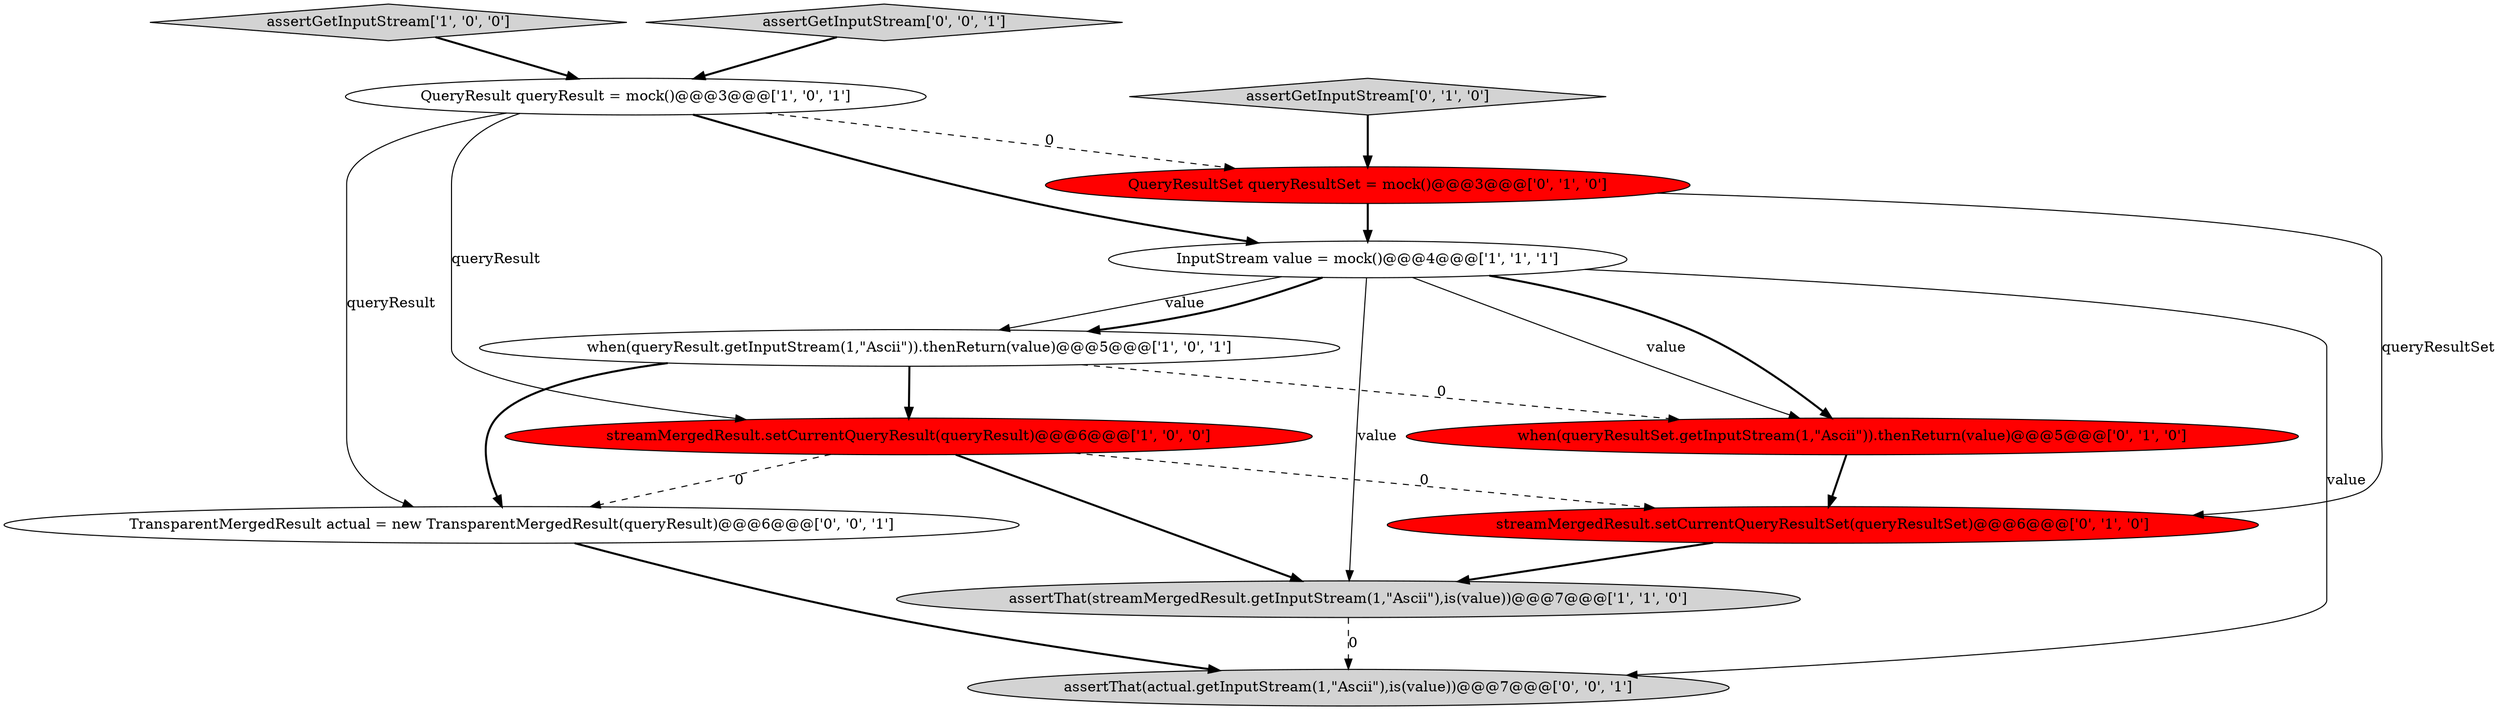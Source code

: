 digraph {
1 [style = filled, label = "streamMergedResult.setCurrentQueryResult(queryResult)@@@6@@@['1', '0', '0']", fillcolor = red, shape = ellipse image = "AAA1AAABBB1BBB"];
9 [style = filled, label = "QueryResultSet queryResultSet = mock()@@@3@@@['0', '1', '0']", fillcolor = red, shape = ellipse image = "AAA1AAABBB2BBB"];
4 [style = filled, label = "InputStream value = mock()@@@4@@@['1', '1', '1']", fillcolor = white, shape = ellipse image = "AAA0AAABBB1BBB"];
2 [style = filled, label = "assertGetInputStream['1', '0', '0']", fillcolor = lightgray, shape = diamond image = "AAA0AAABBB1BBB"];
12 [style = filled, label = "TransparentMergedResult actual = new TransparentMergedResult(queryResult)@@@6@@@['0', '0', '1']", fillcolor = white, shape = ellipse image = "AAA0AAABBB3BBB"];
10 [style = filled, label = "assertGetInputStream['0', '0', '1']", fillcolor = lightgray, shape = diamond image = "AAA0AAABBB3BBB"];
11 [style = filled, label = "assertThat(actual.getInputStream(1,\"Ascii\"),is(value))@@@7@@@['0', '0', '1']", fillcolor = lightgray, shape = ellipse image = "AAA0AAABBB3BBB"];
0 [style = filled, label = "QueryResult queryResult = mock()@@@3@@@['1', '0', '1']", fillcolor = white, shape = ellipse image = "AAA0AAABBB1BBB"];
6 [style = filled, label = "streamMergedResult.setCurrentQueryResultSet(queryResultSet)@@@6@@@['0', '1', '0']", fillcolor = red, shape = ellipse image = "AAA1AAABBB2BBB"];
7 [style = filled, label = "assertGetInputStream['0', '1', '0']", fillcolor = lightgray, shape = diamond image = "AAA0AAABBB2BBB"];
3 [style = filled, label = "assertThat(streamMergedResult.getInputStream(1,\"Ascii\"),is(value))@@@7@@@['1', '1', '0']", fillcolor = lightgray, shape = ellipse image = "AAA0AAABBB1BBB"];
8 [style = filled, label = "when(queryResultSet.getInputStream(1,\"Ascii\")).thenReturn(value)@@@5@@@['0', '1', '0']", fillcolor = red, shape = ellipse image = "AAA1AAABBB2BBB"];
5 [style = filled, label = "when(queryResult.getInputStream(1,\"Ascii\")).thenReturn(value)@@@5@@@['1', '0', '1']", fillcolor = white, shape = ellipse image = "AAA0AAABBB1BBB"];
6->3 [style = bold, label=""];
4->8 [style = solid, label="value"];
9->4 [style = bold, label=""];
4->5 [style = solid, label="value"];
12->11 [style = bold, label=""];
1->3 [style = bold, label=""];
8->6 [style = bold, label=""];
7->9 [style = bold, label=""];
1->12 [style = dashed, label="0"];
5->1 [style = bold, label=""];
2->0 [style = bold, label=""];
9->6 [style = solid, label="queryResultSet"];
5->12 [style = bold, label=""];
0->4 [style = bold, label=""];
1->6 [style = dashed, label="0"];
10->0 [style = bold, label=""];
0->1 [style = solid, label="queryResult"];
5->8 [style = dashed, label="0"];
4->8 [style = bold, label=""];
0->9 [style = dashed, label="0"];
4->11 [style = solid, label="value"];
4->5 [style = bold, label=""];
4->3 [style = solid, label="value"];
3->11 [style = dashed, label="0"];
0->12 [style = solid, label="queryResult"];
}

